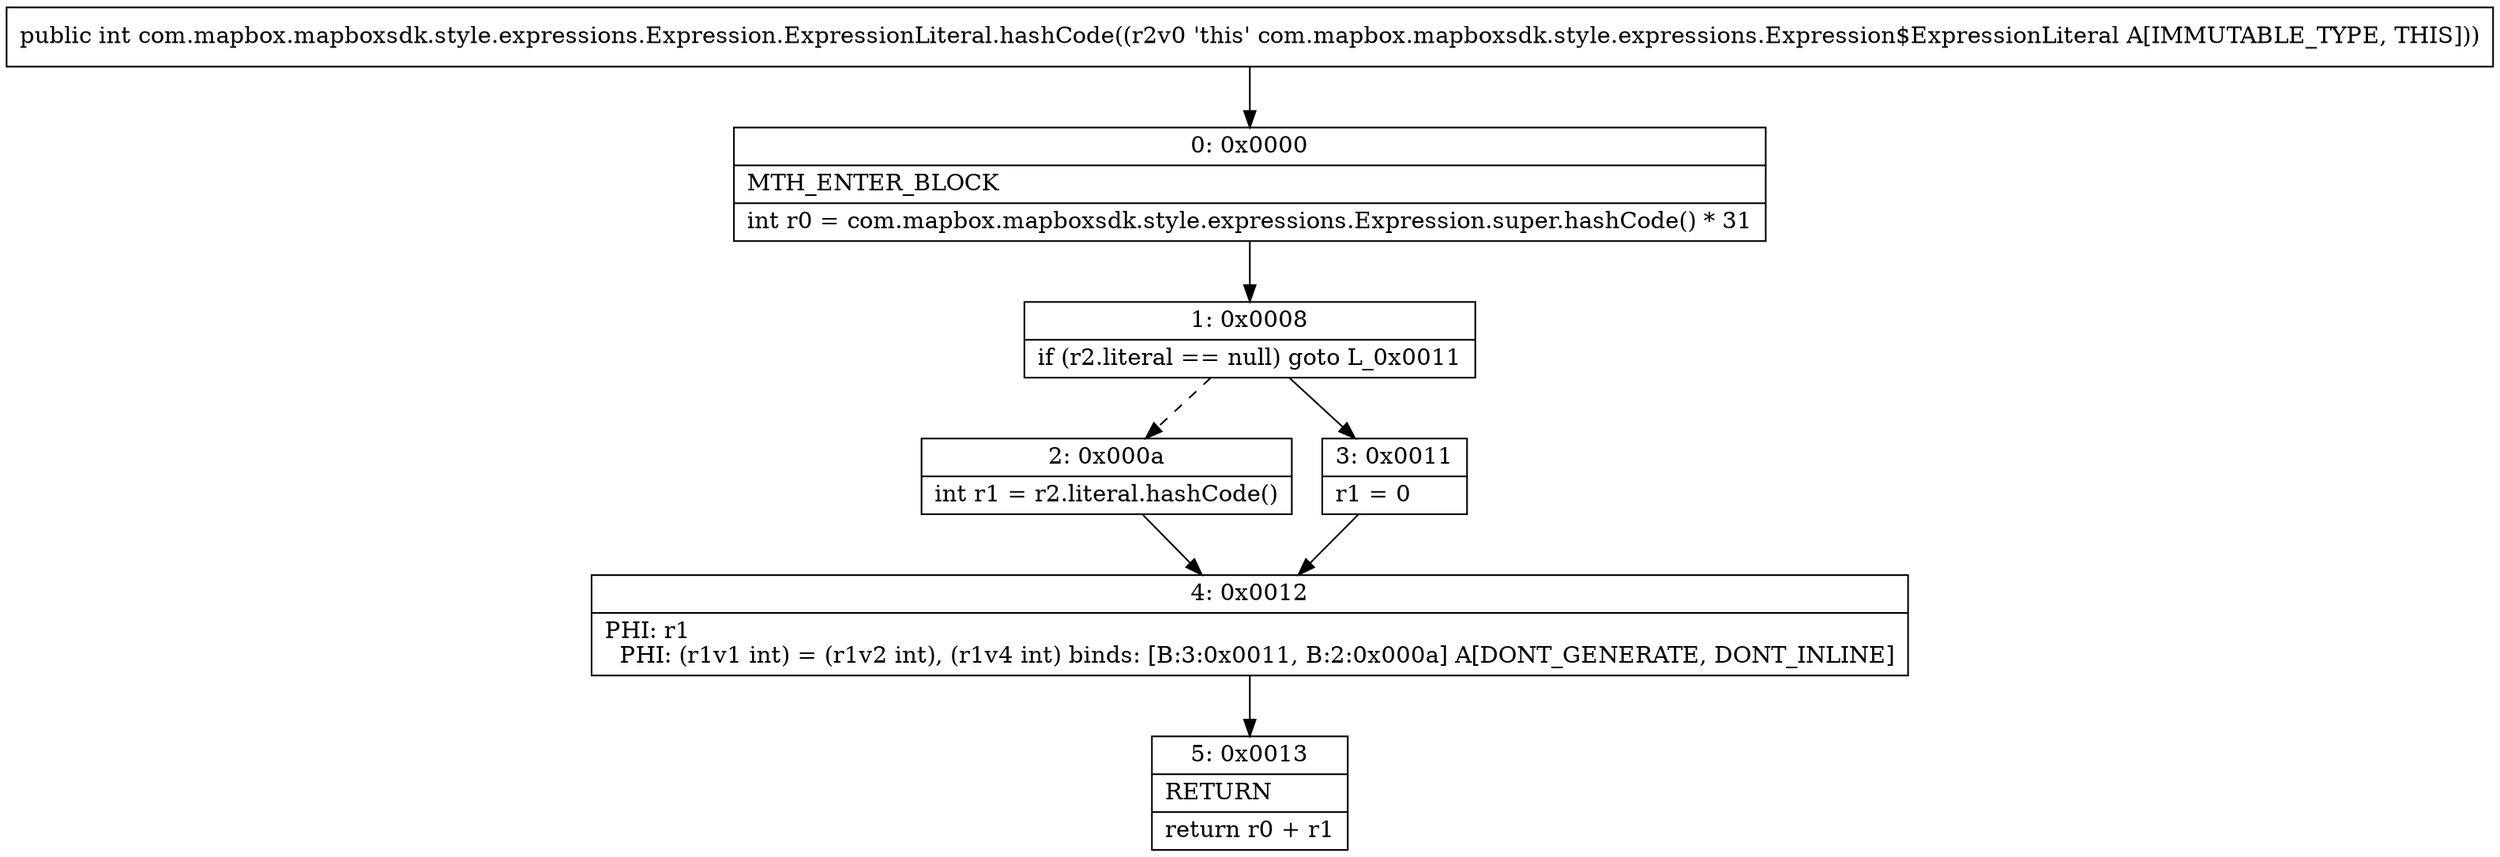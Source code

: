 digraph "CFG forcom.mapbox.mapboxsdk.style.expressions.Expression.ExpressionLiteral.hashCode()I" {
Node_0 [shape=record,label="{0\:\ 0x0000|MTH_ENTER_BLOCK\l|int r0 = com.mapbox.mapboxsdk.style.expressions.Expression.super.hashCode() * 31\l}"];
Node_1 [shape=record,label="{1\:\ 0x0008|if (r2.literal == null) goto L_0x0011\l}"];
Node_2 [shape=record,label="{2\:\ 0x000a|int r1 = r2.literal.hashCode()\l}"];
Node_3 [shape=record,label="{3\:\ 0x0011|r1 = 0\l}"];
Node_4 [shape=record,label="{4\:\ 0x0012|PHI: r1 \l  PHI: (r1v1 int) = (r1v2 int), (r1v4 int) binds: [B:3:0x0011, B:2:0x000a] A[DONT_GENERATE, DONT_INLINE]\l}"];
Node_5 [shape=record,label="{5\:\ 0x0013|RETURN\l|return r0 + r1\l}"];
MethodNode[shape=record,label="{public int com.mapbox.mapboxsdk.style.expressions.Expression.ExpressionLiteral.hashCode((r2v0 'this' com.mapbox.mapboxsdk.style.expressions.Expression$ExpressionLiteral A[IMMUTABLE_TYPE, THIS])) }"];
MethodNode -> Node_0;
Node_0 -> Node_1;
Node_1 -> Node_2[style=dashed];
Node_1 -> Node_3;
Node_2 -> Node_4;
Node_3 -> Node_4;
Node_4 -> Node_5;
}

